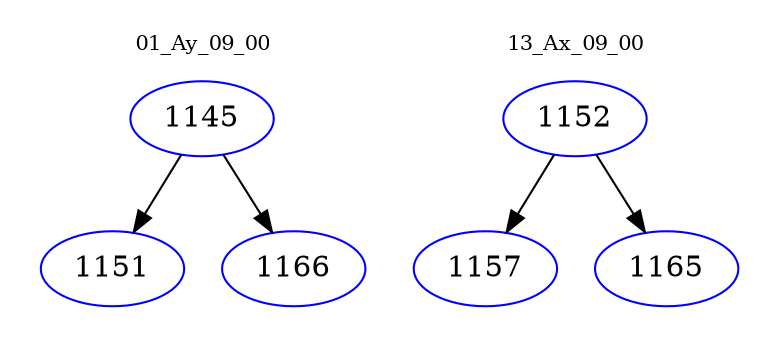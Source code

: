 digraph{
subgraph cluster_0 {
color = white
label = "01_Ay_09_00";
fontsize=10;
T0_1145 [label="1145", color="blue"]
T0_1145 -> T0_1151 [color="black"]
T0_1151 [label="1151", color="blue"]
T0_1145 -> T0_1166 [color="black"]
T0_1166 [label="1166", color="blue"]
}
subgraph cluster_1 {
color = white
label = "13_Ax_09_00";
fontsize=10;
T1_1152 [label="1152", color="blue"]
T1_1152 -> T1_1157 [color="black"]
T1_1157 [label="1157", color="blue"]
T1_1152 -> T1_1165 [color="black"]
T1_1165 [label="1165", color="blue"]
}
}
